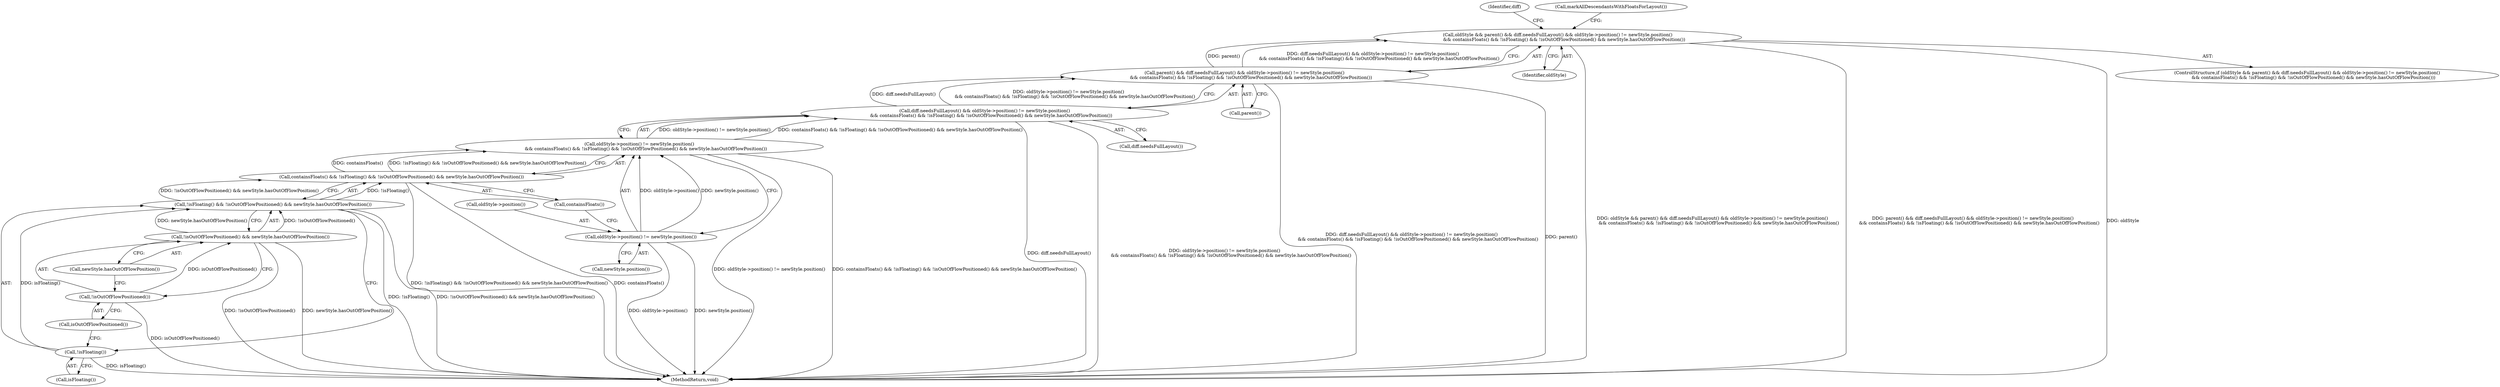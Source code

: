 digraph "0_Chrome_b2b21468c1f7f08b30a7c1755316f6026c50eb2a_3@pointer" {
"1000119" [label="(Call,oldStyle && parent() && diff.needsFullLayout() && oldStyle->position() != newStyle.position()\n         && containsFloats() && !isFloating() && !isOutOfFlowPositioned() && newStyle.hasOutOfFlowPosition())"];
"1000121" [label="(Call,parent() && diff.needsFullLayout() && oldStyle->position() != newStyle.position()\n         && containsFloats() && !isFloating() && !isOutOfFlowPositioned() && newStyle.hasOutOfFlowPosition())"];
"1000123" [label="(Call,diff.needsFullLayout() && oldStyle->position() != newStyle.position()\n         && containsFloats() && !isFloating() && !isOutOfFlowPositioned() && newStyle.hasOutOfFlowPosition())"];
"1000125" [label="(Call,oldStyle->position() != newStyle.position()\n         && containsFloats() && !isFloating() && !isOutOfFlowPositioned() && newStyle.hasOutOfFlowPosition())"];
"1000126" [label="(Call,oldStyle->position() != newStyle.position())"];
"1000129" [label="(Call,containsFloats() && !isFloating() && !isOutOfFlowPositioned() && newStyle.hasOutOfFlowPosition())"];
"1000131" [label="(Call,!isFloating() && !isOutOfFlowPositioned() && newStyle.hasOutOfFlowPosition())"];
"1000132" [label="(Call,!isFloating())"];
"1000134" [label="(Call,!isOutOfFlowPositioned() && newStyle.hasOutOfFlowPosition())"];
"1000135" [label="(Call,!isOutOfFlowPositioned())"];
"1000134" [label="(Call,!isOutOfFlowPositioned() && newStyle.hasOutOfFlowPosition())"];
"1000137" [label="(Call,newStyle.hasOutOfFlowPosition())"];
"1000136" [label="(Call,isOutOfFlowPositioned())"];
"1000123" [label="(Call,diff.needsFullLayout() && oldStyle->position() != newStyle.position()\n         && containsFloats() && !isFloating() && !isOutOfFlowPositioned() && newStyle.hasOutOfFlowPosition())"];
"1000125" [label="(Call,oldStyle->position() != newStyle.position()\n         && containsFloats() && !isFloating() && !isOutOfFlowPositioned() && newStyle.hasOutOfFlowPosition())"];
"1000133" [label="(Call,isFloating())"];
"1000132" [label="(Call,!isFloating())"];
"1000120" [label="(Identifier,oldStyle)"];
"1000127" [label="(Call,oldStyle->position())"];
"1000142" [label="(MethodReturn,void)"];
"1000124" [label="(Call,diff.needsFullLayout())"];
"1000131" [label="(Call,!isFloating() && !isOutOfFlowPositioned() && newStyle.hasOutOfFlowPosition())"];
"1000118" [label="(ControlStructure,if (oldStyle && parent() && diff.needsFullLayout() && oldStyle->position() != newStyle.position()\n         && containsFloats() && !isFloating() && !isOutOfFlowPositioned() && newStyle.hasOutOfFlowPosition()))"];
"1000140" [label="(Identifier,diff)"];
"1000135" [label="(Call,!isOutOfFlowPositioned())"];
"1000121" [label="(Call,parent() && diff.needsFullLayout() && oldStyle->position() != newStyle.position()\n         && containsFloats() && !isFloating() && !isOutOfFlowPositioned() && newStyle.hasOutOfFlowPosition())"];
"1000119" [label="(Call,oldStyle && parent() && diff.needsFullLayout() && oldStyle->position() != newStyle.position()\n         && containsFloats() && !isFloating() && !isOutOfFlowPositioned() && newStyle.hasOutOfFlowPosition())"];
"1000129" [label="(Call,containsFloats() && !isFloating() && !isOutOfFlowPositioned() && newStyle.hasOutOfFlowPosition())"];
"1000122" [label="(Call,parent())"];
"1000126" [label="(Call,oldStyle->position() != newStyle.position())"];
"1000138" [label="(Call,markAllDescendantsWithFloatsForLayout())"];
"1000130" [label="(Call,containsFloats())"];
"1000128" [label="(Call,newStyle.position())"];
"1000119" -> "1000118"  [label="AST: "];
"1000119" -> "1000120"  [label="CFG: "];
"1000119" -> "1000121"  [label="CFG: "];
"1000120" -> "1000119"  [label="AST: "];
"1000121" -> "1000119"  [label="AST: "];
"1000138" -> "1000119"  [label="CFG: "];
"1000140" -> "1000119"  [label="CFG: "];
"1000119" -> "1000142"  [label="DDG: oldStyle && parent() && diff.needsFullLayout() && oldStyle->position() != newStyle.position()\n         && containsFloats() && !isFloating() && !isOutOfFlowPositioned() && newStyle.hasOutOfFlowPosition()"];
"1000119" -> "1000142"  [label="DDG: parent() && diff.needsFullLayout() && oldStyle->position() != newStyle.position()\n         && containsFloats() && !isFloating() && !isOutOfFlowPositioned() && newStyle.hasOutOfFlowPosition()"];
"1000119" -> "1000142"  [label="DDG: oldStyle"];
"1000121" -> "1000119"  [label="DDG: parent()"];
"1000121" -> "1000119"  [label="DDG: diff.needsFullLayout() && oldStyle->position() != newStyle.position()\n         && containsFloats() && !isFloating() && !isOutOfFlowPositioned() && newStyle.hasOutOfFlowPosition()"];
"1000121" -> "1000122"  [label="CFG: "];
"1000121" -> "1000123"  [label="CFG: "];
"1000122" -> "1000121"  [label="AST: "];
"1000123" -> "1000121"  [label="AST: "];
"1000121" -> "1000142"  [label="DDG: diff.needsFullLayout() && oldStyle->position() != newStyle.position()\n         && containsFloats() && !isFloating() && !isOutOfFlowPositioned() && newStyle.hasOutOfFlowPosition()"];
"1000121" -> "1000142"  [label="DDG: parent()"];
"1000123" -> "1000121"  [label="DDG: diff.needsFullLayout()"];
"1000123" -> "1000121"  [label="DDG: oldStyle->position() != newStyle.position()\n         && containsFloats() && !isFloating() && !isOutOfFlowPositioned() && newStyle.hasOutOfFlowPosition()"];
"1000123" -> "1000124"  [label="CFG: "];
"1000123" -> "1000125"  [label="CFG: "];
"1000124" -> "1000123"  [label="AST: "];
"1000125" -> "1000123"  [label="AST: "];
"1000123" -> "1000142"  [label="DDG: oldStyle->position() != newStyle.position()\n         && containsFloats() && !isFloating() && !isOutOfFlowPositioned() && newStyle.hasOutOfFlowPosition()"];
"1000123" -> "1000142"  [label="DDG: diff.needsFullLayout()"];
"1000125" -> "1000123"  [label="DDG: oldStyle->position() != newStyle.position()"];
"1000125" -> "1000123"  [label="DDG: containsFloats() && !isFloating() && !isOutOfFlowPositioned() && newStyle.hasOutOfFlowPosition()"];
"1000125" -> "1000126"  [label="CFG: "];
"1000125" -> "1000129"  [label="CFG: "];
"1000126" -> "1000125"  [label="AST: "];
"1000129" -> "1000125"  [label="AST: "];
"1000125" -> "1000142"  [label="DDG: oldStyle->position() != newStyle.position()"];
"1000125" -> "1000142"  [label="DDG: containsFloats() && !isFloating() && !isOutOfFlowPositioned() && newStyle.hasOutOfFlowPosition()"];
"1000126" -> "1000125"  [label="DDG: oldStyle->position()"];
"1000126" -> "1000125"  [label="DDG: newStyle.position()"];
"1000129" -> "1000125"  [label="DDG: containsFloats()"];
"1000129" -> "1000125"  [label="DDG: !isFloating() && !isOutOfFlowPositioned() && newStyle.hasOutOfFlowPosition()"];
"1000126" -> "1000128"  [label="CFG: "];
"1000127" -> "1000126"  [label="AST: "];
"1000128" -> "1000126"  [label="AST: "];
"1000130" -> "1000126"  [label="CFG: "];
"1000126" -> "1000142"  [label="DDG: oldStyle->position()"];
"1000126" -> "1000142"  [label="DDG: newStyle.position()"];
"1000129" -> "1000130"  [label="CFG: "];
"1000129" -> "1000131"  [label="CFG: "];
"1000130" -> "1000129"  [label="AST: "];
"1000131" -> "1000129"  [label="AST: "];
"1000129" -> "1000142"  [label="DDG: containsFloats()"];
"1000129" -> "1000142"  [label="DDG: !isFloating() && !isOutOfFlowPositioned() && newStyle.hasOutOfFlowPosition()"];
"1000131" -> "1000129"  [label="DDG: !isFloating()"];
"1000131" -> "1000129"  [label="DDG: !isOutOfFlowPositioned() && newStyle.hasOutOfFlowPosition()"];
"1000131" -> "1000132"  [label="CFG: "];
"1000131" -> "1000134"  [label="CFG: "];
"1000132" -> "1000131"  [label="AST: "];
"1000134" -> "1000131"  [label="AST: "];
"1000131" -> "1000142"  [label="DDG: !isFloating()"];
"1000131" -> "1000142"  [label="DDG: !isOutOfFlowPositioned() && newStyle.hasOutOfFlowPosition()"];
"1000132" -> "1000131"  [label="DDG: isFloating()"];
"1000134" -> "1000131"  [label="DDG: !isOutOfFlowPositioned()"];
"1000134" -> "1000131"  [label="DDG: newStyle.hasOutOfFlowPosition()"];
"1000132" -> "1000133"  [label="CFG: "];
"1000133" -> "1000132"  [label="AST: "];
"1000136" -> "1000132"  [label="CFG: "];
"1000132" -> "1000142"  [label="DDG: isFloating()"];
"1000134" -> "1000135"  [label="CFG: "];
"1000134" -> "1000137"  [label="CFG: "];
"1000135" -> "1000134"  [label="AST: "];
"1000137" -> "1000134"  [label="AST: "];
"1000134" -> "1000142"  [label="DDG: !isOutOfFlowPositioned()"];
"1000134" -> "1000142"  [label="DDG: newStyle.hasOutOfFlowPosition()"];
"1000135" -> "1000134"  [label="DDG: isOutOfFlowPositioned()"];
"1000135" -> "1000136"  [label="CFG: "];
"1000136" -> "1000135"  [label="AST: "];
"1000137" -> "1000135"  [label="CFG: "];
"1000135" -> "1000142"  [label="DDG: isOutOfFlowPositioned()"];
}
